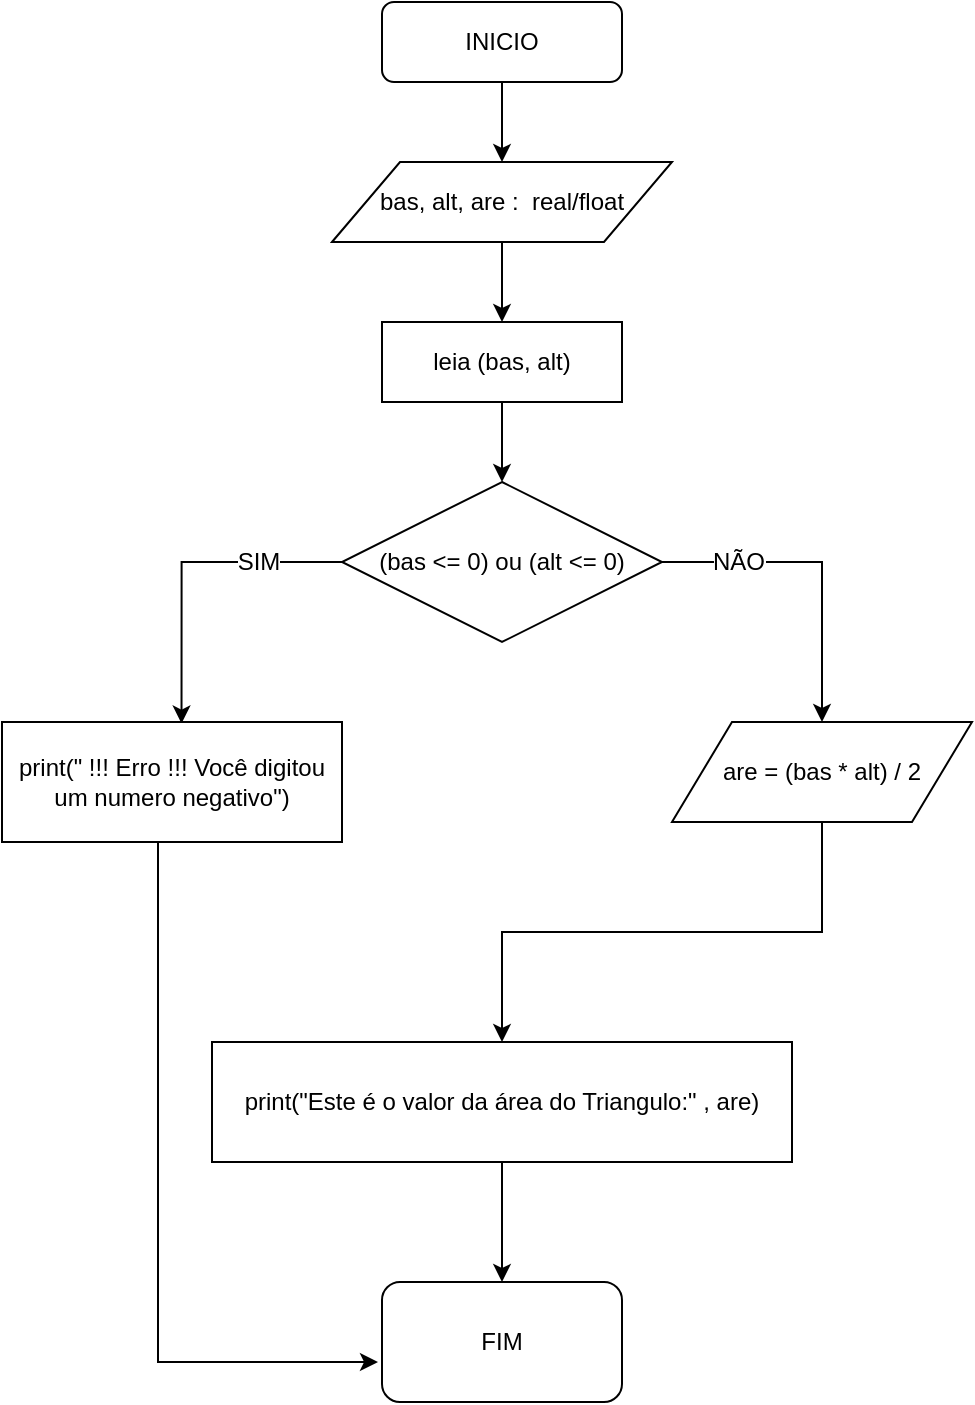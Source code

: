 <mxfile version="12.2.4" pages="1"><diagram id="hhb9zfeWO-Bp890tKu92" name="Page-1"><mxGraphModel dx="806" dy="1614" grid="1" gridSize="10" guides="1" tooltips="1" connect="1" arrows="1" fold="1" page="1" pageScale="1" pageWidth="827" pageHeight="1169" math="0" shadow="0"><root><mxCell id="0"/><mxCell id="1" parent="0"/><mxCell id="19" style="edgeStyle=orthogonalEdgeStyle;rounded=0;orthogonalLoop=1;jettySize=auto;html=1;" parent="1" source="2" target="3" edge="1"><mxGeometry relative="1" as="geometry"/></mxCell><mxCell id="2" value="INICIO" style="rounded=1;whiteSpace=wrap;html=1;" parent="1" vertex="1"><mxGeometry x="352" y="-1120" width="120" height="40" as="geometry"/></mxCell><mxCell id="20" style="edgeStyle=orthogonalEdgeStyle;rounded=0;orthogonalLoop=1;jettySize=auto;html=1;entryX=0.5;entryY=0;entryDx=0;entryDy=0;" parent="1" source="3" target="4" edge="1"><mxGeometry relative="1" as="geometry"/></mxCell><mxCell id="3" value="bas, alt, are :&amp;nbsp; real/float" style="shape=parallelogram;perimeter=parallelogramPerimeter;whiteSpace=wrap;html=1;" parent="1" vertex="1"><mxGeometry x="327" y="-1040" width="170" height="40" as="geometry"/></mxCell><mxCell id="21" style="edgeStyle=orthogonalEdgeStyle;rounded=0;orthogonalLoop=1;jettySize=auto;html=1;entryX=0.5;entryY=0;entryDx=0;entryDy=0;" parent="1" source="4" target="5" edge="1"><mxGeometry relative="1" as="geometry"/></mxCell><mxCell id="4" value="leia (bas, alt)" style="rounded=0;whiteSpace=wrap;html=1;" parent="1" vertex="1"><mxGeometry x="352" y="-960" width="120" height="40" as="geometry"/></mxCell><mxCell id="11" style="edgeStyle=orthogonalEdgeStyle;rounded=0;orthogonalLoop=1;jettySize=auto;html=1;exitX=1;exitY=0.5;exitDx=0;exitDy=0;entryX=0.5;entryY=0;entryDx=0;entryDy=0;" parent="1" source="5" target="14" edge="1"><mxGeometry relative="1" as="geometry"><mxPoint x="612" y="-840.138" as="targetPoint"/><Array as="points"><mxPoint x="572" y="-840"/><mxPoint x="572" y="-760"/></Array></mxGeometry></mxCell><mxCell id="24" value="NÃO" style="text;html=1;resizable=0;points=[];align=center;verticalAlign=middle;labelBackgroundColor=#ffffff;" parent="11" vertex="1" connectable="0"><mxGeometry x="-0.776" y="1" relative="1" as="geometry"><mxPoint x="20" y="1" as="offset"/></mxGeometry></mxCell><mxCell id="13" style="edgeStyle=orthogonalEdgeStyle;rounded=0;orthogonalLoop=1;jettySize=auto;html=1;exitX=0;exitY=0.5;exitDx=0;exitDy=0;entryX=0.528;entryY=0.013;entryDx=0;entryDy=0;entryPerimeter=0;" parent="1" source="5" target="8" edge="1"><mxGeometry relative="1" as="geometry"><mxPoint x="242" y="-800" as="targetPoint"/><Array as="points"><mxPoint x="252" y="-840"/></Array></mxGeometry></mxCell><mxCell id="23" value="SIM" style="text;html=1;resizable=0;points=[];align=center;verticalAlign=middle;labelBackgroundColor=#ffffff;" parent="13" vertex="1" connectable="0"><mxGeometry x="-0.308" y="-1" relative="1" as="geometry"><mxPoint x="13.5" y="1" as="offset"/></mxGeometry></mxCell><mxCell id="5" value="(bas &amp;lt;= 0) ou (alt &amp;lt;= 0)" style="rhombus;whiteSpace=wrap;html=1;" parent="1" vertex="1"><mxGeometry x="332" y="-880" width="160" height="80" as="geometry"/></mxCell><mxCell id="25" style="edgeStyle=orthogonalEdgeStyle;rounded=0;orthogonalLoop=1;jettySize=auto;html=1;" parent="1" source="8" edge="1"><mxGeometry relative="1" as="geometry"><mxPoint x="350" y="-440" as="targetPoint"/><Array as="points"><mxPoint x="240" y="-440"/></Array></mxGeometry></mxCell><mxCell id="8" value="print(&quot; !!! Erro !!! Você digitou um numero negativo&quot;)" style="rounded=0;whiteSpace=wrap;html=1;" parent="1" vertex="1"><mxGeometry x="162" y="-760" width="170" height="60" as="geometry"/></mxCell><mxCell id="17" style="edgeStyle=orthogonalEdgeStyle;rounded=0;orthogonalLoop=1;jettySize=auto;html=1;" parent="1" source="14" target="16" edge="1"><mxGeometry relative="1" as="geometry"/></mxCell><mxCell id="14" value="are = (bas * alt) / 2" style="shape=parallelogram;perimeter=parallelogramPerimeter;whiteSpace=wrap;html=1;" parent="1" vertex="1"><mxGeometry x="497" y="-760" width="150" height="50" as="geometry"/></mxCell><mxCell id="22" style="edgeStyle=orthogonalEdgeStyle;rounded=0;orthogonalLoop=1;jettySize=auto;html=1;entryX=0.5;entryY=0;entryDx=0;entryDy=0;" parent="1" source="16" target="18" edge="1"><mxGeometry relative="1" as="geometry"/></mxCell><mxCell id="16" value="print(&quot;Este é o valor da área do Triangulo:&quot; , are)" style="rounded=0;whiteSpace=wrap;html=1;" parent="1" vertex="1"><mxGeometry x="267" y="-600" width="290" height="60" as="geometry"/></mxCell><mxCell id="18" value="FIM" style="rounded=1;whiteSpace=wrap;html=1;" parent="1" vertex="1"><mxGeometry x="352" y="-480" width="120" height="60" as="geometry"/></mxCell></root></mxGraphModel></diagram></mxfile>